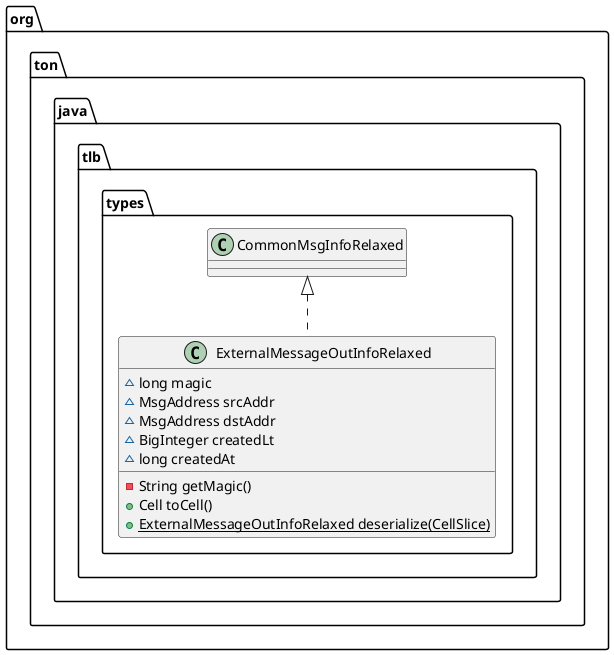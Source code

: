 @startuml
class org.ton.java.tlb.types.ExternalMessageOutInfoRelaxed {
~ long magic
~ MsgAddress srcAddr
~ MsgAddress dstAddr
~ BigInteger createdLt
~ long createdAt
- String getMagic()
+ Cell toCell()
+ {static} ExternalMessageOutInfoRelaxed deserialize(CellSlice)
}




org.ton.java.tlb.types.CommonMsgInfoRelaxed <|.. org.ton.java.tlb.types.ExternalMessageOutInfoRelaxed
@enduml